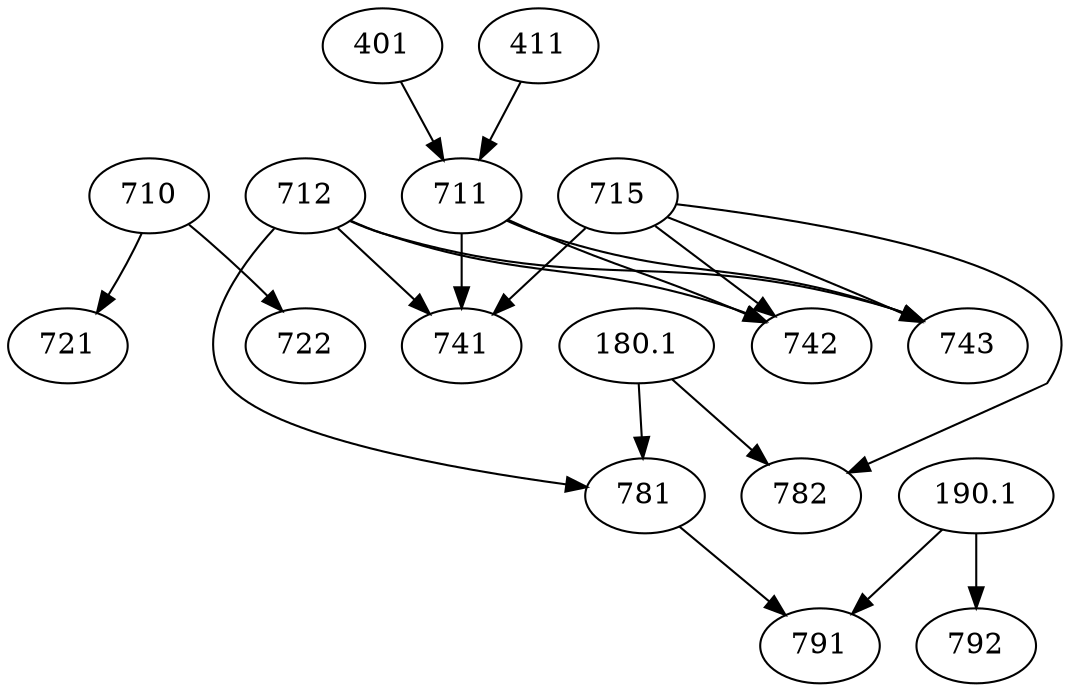 digraph G7 {
	{
		rank=same
		710
		711
		712
		715
		710 -> 711 [style=invis]
		712 -> 715 [style=invis]
	}
	{
		rank=same
		721
		722
		721 -> 722 [style=invis]
	}
	{
		rank=same
		741
		742
		743
		741 -> 742 [style=invis]
	}
	{
		rank=same
		781
		782
		781 -> 782 [style=invis]
	}
	{
		rank=same
		791
		792
		791 -> 792 [style=invis]
	}
	710 -> 721 [style=invis]
	710 -> 722 [style=invis]
	711 -> 721 [style=invis]
	711 -> 722 [style=invis]
	712 -> 721 [style=invis]
	712 -> 722 [style=invis]
	715 -> 721 [style=invis]
	715 -> 722 [style=invis]
	741 -> 781 [style=invis]
	741 -> 782 [style=invis]
	742 -> 781 [style=invis]
	742 -> 782 [style=invis]
	743 -> 781 [style=invis]
	743 -> 782 [style=invis]
	401 -> 711
	411 -> 711
	710 -> 721
	710 -> 722
	711 -> 741
	712 -> 741
	715 -> 741
	711 -> 742
	712 -> 742
	715 -> 742
	711 -> 743
	712 -> 743
	715 -> 743
	180.1 -> 781
	712 -> 781
	180.1 -> 782
	715 -> 782
	781 -> 791
	190.1 -> 791
	190.1 -> 792
}
